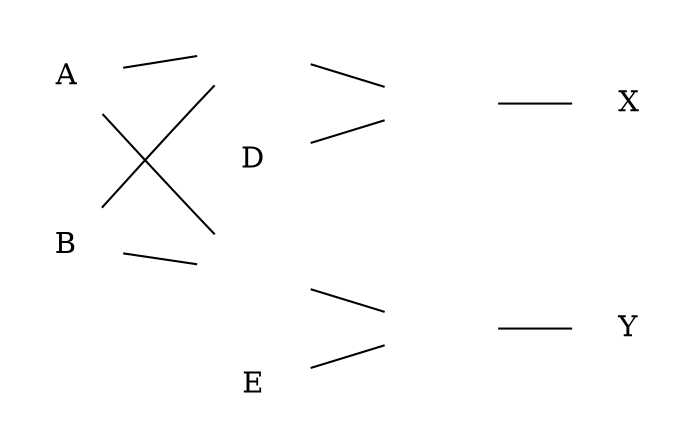 // X = D . (A + B)
// Y = E . (A + B)
digraph g {
    // header
    rankdir=LR;
    margin=0.01;
    node [shape="plaintext"];
    edge [arrowhead="plain"];
    // formula: X = D . (A + B)
    A -> or1;
    B -> or1;
    or1 -> and1;
    D -> and1;
    and1 -> X;
    or1 [label="", image="or_noleads.png"];
    and1 [label="", image="and_noleads.png"];
    // formula: Y = E . (A + B)
    A -> or2;
    B -> or2;
    or2 -> and2;
    E -> and2;
    and2 -> Y;
    or2 [label="", image="or_noleads.png"];
    and2 [label="", image="and_noleads.png"];
}
